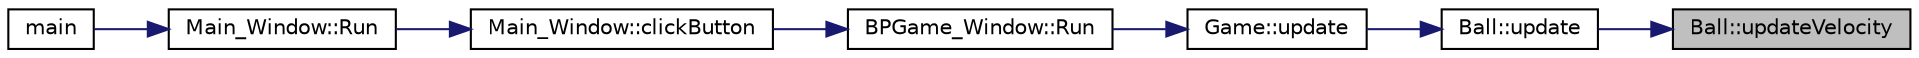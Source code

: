 digraph "Ball::updateVelocity"
{
 // LATEX_PDF_SIZE
  edge [fontname="Helvetica",fontsize="10",labelfontname="Helvetica",labelfontsize="10"];
  node [fontname="Helvetica",fontsize="10",shape=record];
  rankdir="RL";
  Node1 [label="Ball::updateVelocity",height=0.2,width=0.4,color="black", fillcolor="grey75", style="filled", fontcolor="black",tooltip="Funcion encargada de actualizar la velocidad con la que debe de moverse la bola."];
  Node1 -> Node2 [dir="back",color="midnightblue",fontsize="10",style="solid",fontname="Helvetica"];
  Node2 [label="Ball::update",height=0.2,width=0.4,color="black", fillcolor="white", style="filled",URL="$classBall.html#a9c1dc83b2dfe2ba1ee62e3cfc74f32a7",tooltip="Actualizador de las variables de la bola."];
  Node2 -> Node3 [dir="back",color="midnightblue",fontsize="10",style="solid",fontname="Helvetica"];
  Node3 [label="Game::update",height=0.2,width=0.4,color="black", fillcolor="white", style="filled",URL="$classGame.html#a79df6376b332d63c9eca0dcee30305c3",tooltip=" "];
  Node3 -> Node4 [dir="back",color="midnightblue",fontsize="10",style="solid",fontname="Helvetica"];
  Node4 [label="BPGame_Window::Run",height=0.2,width=0.4,color="black", fillcolor="white", style="filled",URL="$classBPGame__Window.html#af16ea50673729421b824d00b57769c7b",tooltip="Run the window for the BP Game."];
  Node4 -> Node5 [dir="back",color="midnightblue",fontsize="10",style="solid",fontname="Helvetica"];
  Node5 [label="Main_Window::clickButton",height=0.2,width=0.4,color="black", fillcolor="white", style="filled",URL="$classMain__Window.html#a502bce91d1c3e08d193eb817c9b79f00",tooltip="It is called if the mouse is left clicked, and changes the window if the click was over a button."];
  Node5 -> Node6 [dir="back",color="midnightblue",fontsize="10",style="solid",fontname="Helvetica"];
  Node6 [label="Main_Window::Run",height=0.2,width=0.4,color="black", fillcolor="white", style="filled",URL="$classMain__Window.html#ae90070ea093f89d1f207b686e6e569a3",tooltip="Initializes the menu window."];
  Node6 -> Node7 [dir="back",color="midnightblue",fontsize="10",style="solid",fontname="Helvetica"];
  Node7 [label="main",height=0.2,width=0.4,color="black", fillcolor="white", style="filled",URL="$main_8cpp.html#ae66f6b31b5ad750f1fe042a706a4e3d4",tooltip=" "];
}
